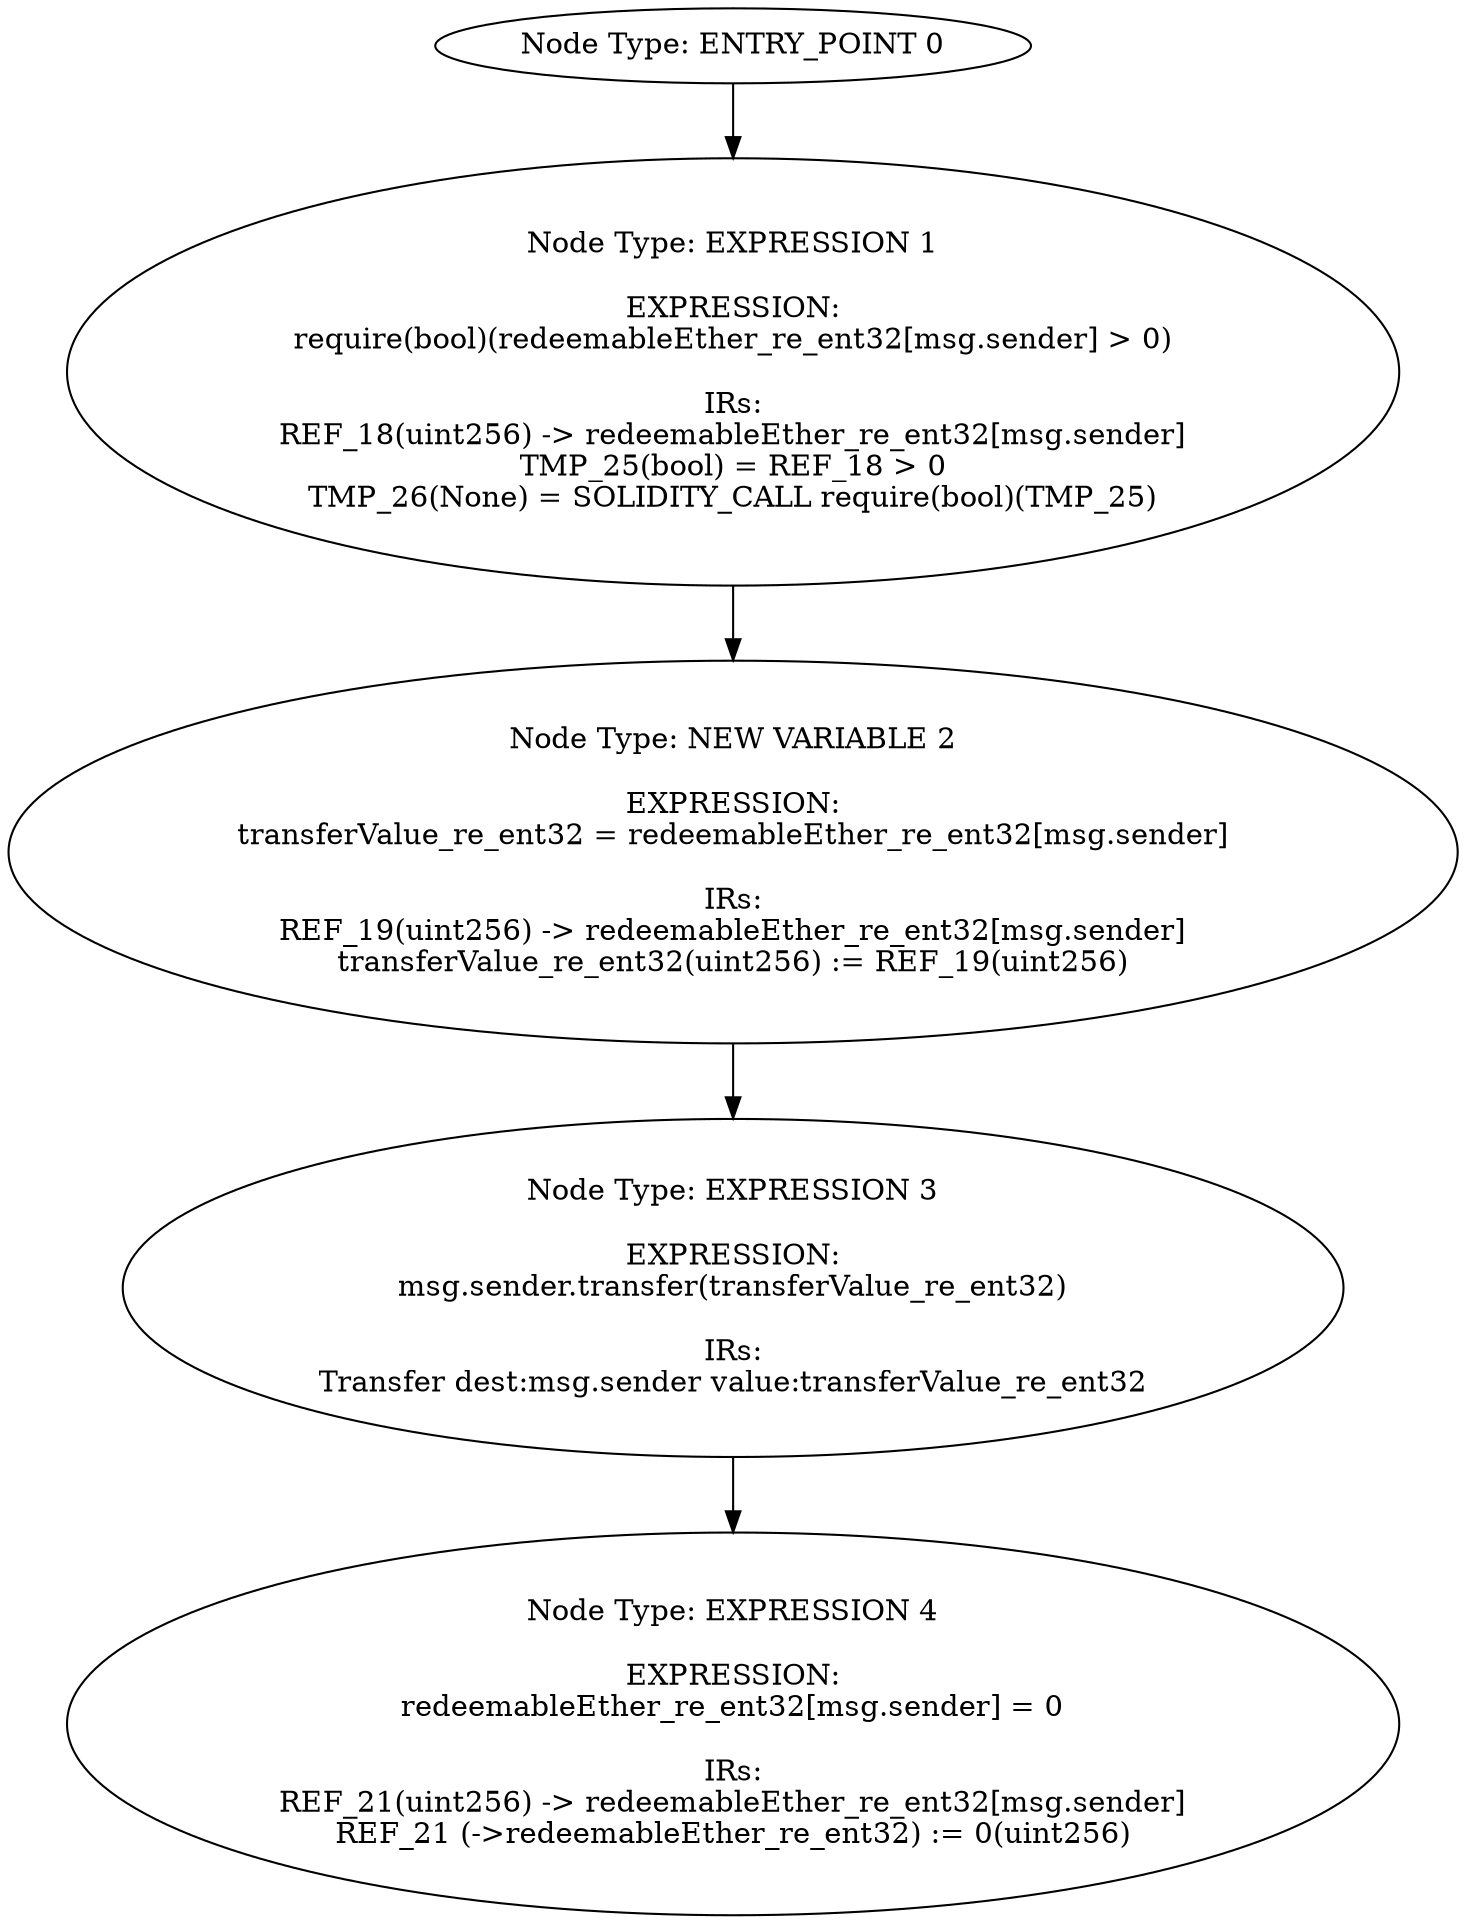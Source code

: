 digraph{
0[label="Node Type: ENTRY_POINT 0
"];
0->1;
1[label="Node Type: EXPRESSION 1

EXPRESSION:
require(bool)(redeemableEther_re_ent32[msg.sender] > 0)

IRs:
REF_18(uint256) -> redeemableEther_re_ent32[msg.sender]
TMP_25(bool) = REF_18 > 0
TMP_26(None) = SOLIDITY_CALL require(bool)(TMP_25)"];
1->2;
2[label="Node Type: NEW VARIABLE 2

EXPRESSION:
transferValue_re_ent32 = redeemableEther_re_ent32[msg.sender]

IRs:
REF_19(uint256) -> redeemableEther_re_ent32[msg.sender]
transferValue_re_ent32(uint256) := REF_19(uint256)"];
2->3;
3[label="Node Type: EXPRESSION 3

EXPRESSION:
msg.sender.transfer(transferValue_re_ent32)

IRs:
Transfer dest:msg.sender value:transferValue_re_ent32"];
3->4;
4[label="Node Type: EXPRESSION 4

EXPRESSION:
redeemableEther_re_ent32[msg.sender] = 0

IRs:
REF_21(uint256) -> redeemableEther_re_ent32[msg.sender]
REF_21 (->redeemableEther_re_ent32) := 0(uint256)"];
}
